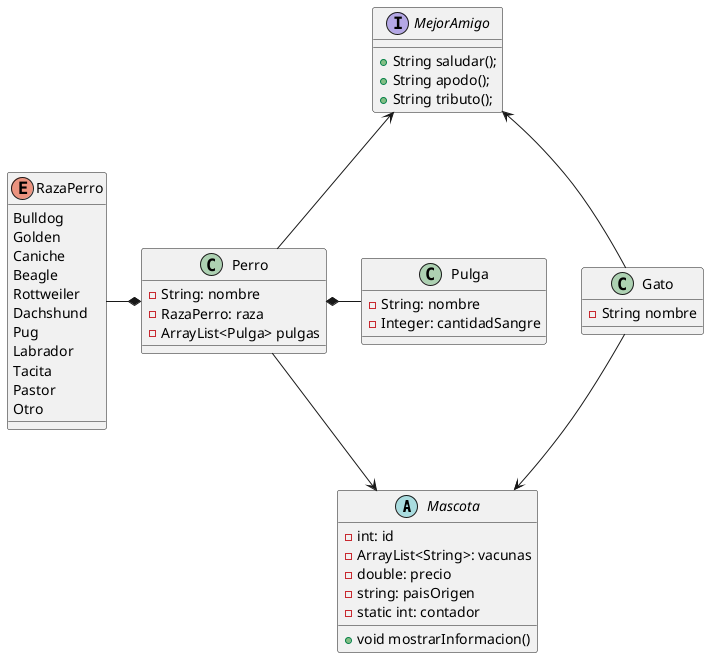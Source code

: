 @startuml "DiagramaVeterinaria"

abstract Mascota{
    -int: id
    -ArrayList<String>: vacunas
    -double: precio
    -string: paisOrigen
    -static int: contador
    +void mostrarInformacion()
}

class Perro{
    -String: nombre
    -RazaPerro: raza
    -ArrayList<Pulga> pulgas
}

class Gato{
    -String nombre

}

enum RazaPerro {
    Bulldog
    Golden
    Caniche
    Beagle
    Rottweiler
    Dachshund
    Pug
    Labrador
    Tacita
    Pastor
    Otro
}

class Pulga{
    -String: nombre
    -Integer: cantidadSangre
}

interface MejorAmigo{
    +String saludar();
    +String apodo();
    +String tributo();
}


Mascota <-up- Perro
Mascota <-up- Gato
Perro *-left- RazaPerro
MejorAmigo <-down- Perro
MejorAmigo <-down- Gato
Perro *-right- Pulga
@enduml